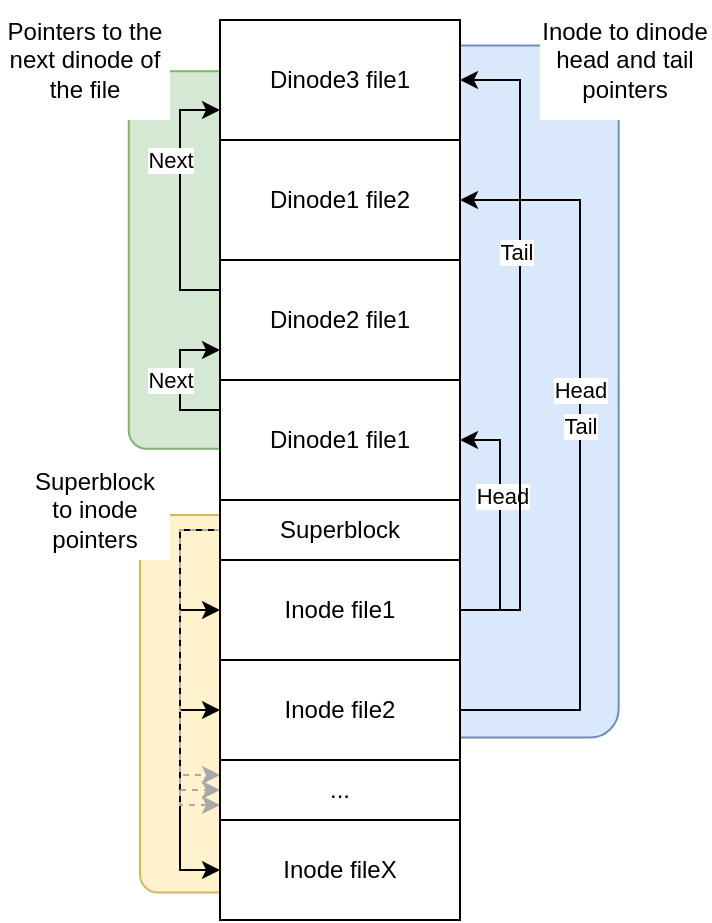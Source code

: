 <mxfile version="14.9.0" type="device"><diagram id="-PbNVYTVZfS86Vn_2bpD" name="Page-1"><mxGraphModel dx="1422" dy="732" grid="1" gridSize="10" guides="1" tooltips="1" connect="1" arrows="1" fold="1" page="1" pageScale="1" pageWidth="850" pageHeight="1100" math="0" shadow="0"><root><mxCell id="0"/><mxCell id="1" parent="0"/><mxCell id="5hZcc66woEcmbO8g4v6T-35" value="" style="rounded=1;whiteSpace=wrap;html=1;rotation=90;fillColor=#d5e8d4;strokeColor=#82b366;" vertex="1" parent="1"><mxGeometry x="380" y="260" width="188.75" height="60" as="geometry"/></mxCell><mxCell id="5hZcc66woEcmbO8g4v6T-23" value="" style="rounded=1;whiteSpace=wrap;html=1;rotation=90;fillColor=#dae8fc;strokeColor=#6c8ebf;" vertex="1" parent="1"><mxGeometry x="468.82" y="308.28" width="346.07" height="94.94" as="geometry"/></mxCell><mxCell id="5hZcc66woEcmbO8g4v6T-18" value="" style="rounded=1;whiteSpace=wrap;html=1;rotation=90;fillColor=#fff2cc;strokeColor=#d6b656;" vertex="1" parent="1"><mxGeometry x="385.63" y="481.88" width="188.75" height="60" as="geometry"/></mxCell><mxCell id="5hZcc66woEcmbO8g4v6T-33" style="edgeStyle=orthogonalEdgeStyle;rounded=0;orthogonalLoop=1;jettySize=auto;html=1;exitX=0;exitY=0.25;exitDx=0;exitDy=0;entryX=0;entryY=0.75;entryDx=0;entryDy=0;strokeColor=#000000;" edge="1" parent="1" source="5hZcc66woEcmbO8g4v6T-1" target="5hZcc66woEcmbO8g4v6T-3"><mxGeometry relative="1" as="geometry"><Array as="points"><mxPoint x="470" y="365"/><mxPoint x="470" y="335"/></Array></mxGeometry></mxCell><mxCell id="5hZcc66woEcmbO8g4v6T-39" value="Next" style="edgeLabel;html=1;align=center;verticalAlign=middle;resizable=0;points=[];" vertex="1" connectable="0" parent="5hZcc66woEcmbO8g4v6T-33"><mxGeometry x="-0.343" relative="1" as="geometry"><mxPoint x="-5" y="-12" as="offset"/></mxGeometry></mxCell><mxCell id="5hZcc66woEcmbO8g4v6T-1" value="Dinode1 file1" style="rounded=0;whiteSpace=wrap;html=1;" vertex="1" parent="1"><mxGeometry x="490" y="350" width="120" height="60" as="geometry"/></mxCell><mxCell id="5hZcc66woEcmbO8g4v6T-2" value="Dinode1 file2" style="rounded=0;whiteSpace=wrap;html=1;" vertex="1" parent="1"><mxGeometry x="490" y="230" width="120" height="60" as="geometry"/></mxCell><mxCell id="5hZcc66woEcmbO8g4v6T-37" style="edgeStyle=orthogonalEdgeStyle;rounded=0;orthogonalLoop=1;jettySize=auto;html=1;exitX=0;exitY=0.25;exitDx=0;exitDy=0;entryX=0;entryY=0.75;entryDx=0;entryDy=0;strokeColor=#000000;" edge="1" parent="1" source="5hZcc66woEcmbO8g4v6T-3" target="5hZcc66woEcmbO8g4v6T-4"><mxGeometry relative="1" as="geometry"/></mxCell><mxCell id="5hZcc66woEcmbO8g4v6T-38" value="Next" style="edgeLabel;html=1;align=center;verticalAlign=middle;resizable=0;points=[];" vertex="1" connectable="0" parent="5hZcc66woEcmbO8g4v6T-37"><mxGeometry x="0.292" y="1" relative="1" as="geometry"><mxPoint x="-4" y="-1" as="offset"/></mxGeometry></mxCell><mxCell id="5hZcc66woEcmbO8g4v6T-3" value="Dinode2 file1" style="rounded=0;whiteSpace=wrap;html=1;" vertex="1" parent="1"><mxGeometry x="490" y="290" width="120" height="60" as="geometry"/></mxCell><mxCell id="5hZcc66woEcmbO8g4v6T-4" value="Dinode3 file1" style="rounded=0;whiteSpace=wrap;html=1;" vertex="1" parent="1"><mxGeometry x="490" y="170" width="120" height="60" as="geometry"/></mxCell><mxCell id="5hZcc66woEcmbO8g4v6T-11" style="edgeStyle=orthogonalEdgeStyle;rounded=0;orthogonalLoop=1;jettySize=auto;html=1;exitX=0;exitY=0.5;exitDx=0;exitDy=0;entryX=0;entryY=0.5;entryDx=0;entryDy=0;" edge="1" parent="1" source="5hZcc66woEcmbO8g4v6T-5" target="5hZcc66woEcmbO8g4v6T-7"><mxGeometry relative="1" as="geometry"/></mxCell><mxCell id="5hZcc66woEcmbO8g4v6T-12" style="edgeStyle=orthogonalEdgeStyle;rounded=0;orthogonalLoop=1;jettySize=auto;html=1;exitX=0;exitY=0.5;exitDx=0;exitDy=0;entryX=0;entryY=0.5;entryDx=0;entryDy=0;" edge="1" parent="1" source="5hZcc66woEcmbO8g4v6T-5" target="5hZcc66woEcmbO8g4v6T-8"><mxGeometry relative="1" as="geometry"/></mxCell><mxCell id="5hZcc66woEcmbO8g4v6T-13" style="edgeStyle=orthogonalEdgeStyle;rounded=0;orthogonalLoop=1;jettySize=auto;html=1;exitX=0;exitY=0.5;exitDx=0;exitDy=0;entryX=0;entryY=0.5;entryDx=0;entryDy=0;" edge="1" parent="1" source="5hZcc66woEcmbO8g4v6T-5" target="5hZcc66woEcmbO8g4v6T-9"><mxGeometry relative="1" as="geometry"/></mxCell><mxCell id="5hZcc66woEcmbO8g4v6T-14" style="edgeStyle=orthogonalEdgeStyle;rounded=0;orthogonalLoop=1;jettySize=auto;html=1;exitX=0;exitY=0.5;exitDx=0;exitDy=0;entryX=0;entryY=0.25;entryDx=0;entryDy=0;strokeColor=#A8A8A8;dashed=1;" edge="1" parent="1" source="5hZcc66woEcmbO8g4v6T-5" target="5hZcc66woEcmbO8g4v6T-10"><mxGeometry relative="1" as="geometry"/></mxCell><mxCell id="5hZcc66woEcmbO8g4v6T-15" style="edgeStyle=orthogonalEdgeStyle;rounded=0;orthogonalLoop=1;jettySize=auto;html=1;exitX=0;exitY=0.5;exitDx=0;exitDy=0;entryX=0;entryY=0.5;entryDx=0;entryDy=0;dashed=1;strokeColor=#A8A8A8;" edge="1" parent="1" source="5hZcc66woEcmbO8g4v6T-5" target="5hZcc66woEcmbO8g4v6T-10"><mxGeometry relative="1" as="geometry"/></mxCell><mxCell id="5hZcc66woEcmbO8g4v6T-16" style="edgeStyle=orthogonalEdgeStyle;rounded=0;orthogonalLoop=1;jettySize=auto;html=1;exitX=0;exitY=0.5;exitDx=0;exitDy=0;entryX=0;entryY=0.75;entryDx=0;entryDy=0;dashed=1;strokeColor=#A8A8A8;" edge="1" parent="1" source="5hZcc66woEcmbO8g4v6T-5" target="5hZcc66woEcmbO8g4v6T-10"><mxGeometry relative="1" as="geometry"/></mxCell><mxCell id="5hZcc66woEcmbO8g4v6T-5" value="Superblock" style="rounded=0;whiteSpace=wrap;html=1;" vertex="1" parent="1"><mxGeometry x="490" y="410" width="120" height="30" as="geometry"/></mxCell><mxCell id="5hZcc66woEcmbO8g4v6T-20" style="edgeStyle=orthogonalEdgeStyle;rounded=0;orthogonalLoop=1;jettySize=auto;html=1;exitX=1;exitY=0.5;exitDx=0;exitDy=0;entryX=1;entryY=0.5;entryDx=0;entryDy=0;" edge="1" parent="1" source="5hZcc66woEcmbO8g4v6T-7" target="5hZcc66woEcmbO8g4v6T-1"><mxGeometry relative="1" as="geometry"><Array as="points"><mxPoint x="630" y="465"/><mxPoint x="630" y="380"/></Array></mxGeometry></mxCell><mxCell id="5hZcc66woEcmbO8g4v6T-29" value="Head" style="edgeLabel;html=1;align=center;verticalAlign=middle;resizable=0;points=[];" vertex="1" connectable="0" parent="5hZcc66woEcmbO8g4v6T-20"><mxGeometry x="0.232" y="-1" relative="1" as="geometry"><mxPoint as="offset"/></mxGeometry></mxCell><mxCell id="5hZcc66woEcmbO8g4v6T-7" value="Inode file1" style="rounded=0;whiteSpace=wrap;html=1;" vertex="1" parent="1"><mxGeometry x="490" y="440" width="120" height="50" as="geometry"/></mxCell><mxCell id="5hZcc66woEcmbO8g4v6T-21" style="edgeStyle=orthogonalEdgeStyle;rounded=0;orthogonalLoop=1;jettySize=auto;html=1;exitX=1;exitY=0.5;exitDx=0;exitDy=0;entryX=1;entryY=0.5;entryDx=0;entryDy=0;strokeColor=#000000;" edge="1" parent="1" source="5hZcc66woEcmbO8g4v6T-8" target="5hZcc66woEcmbO8g4v6T-2"><mxGeometry relative="1" as="geometry"><Array as="points"><mxPoint x="670" y="515"/><mxPoint x="670" y="260"/></Array></mxGeometry></mxCell><mxCell id="5hZcc66woEcmbO8g4v6T-30" value="Head" style="edgeLabel;html=1;align=center;verticalAlign=middle;resizable=0;points=[];" vertex="1" connectable="0" parent="5hZcc66woEcmbO8g4v6T-21"><mxGeometry x="0.173" y="-3" relative="1" as="geometry"><mxPoint x="-3" as="offset"/></mxGeometry></mxCell><mxCell id="5hZcc66woEcmbO8g4v6T-31" value="&lt;div&gt;Tail&lt;/div&gt;" style="edgeLabel;html=1;align=center;verticalAlign=middle;resizable=0;points=[];" vertex="1" connectable="0" parent="5hZcc66woEcmbO8g4v6T-21"><mxGeometry x="0.077" y="-2" relative="1" as="geometry"><mxPoint x="-2" as="offset"/></mxGeometry></mxCell><mxCell id="5hZcc66woEcmbO8g4v6T-8" value="Inode file2" style="rounded=0;whiteSpace=wrap;html=1;" vertex="1" parent="1"><mxGeometry x="490" y="490" width="120" height="50" as="geometry"/></mxCell><mxCell id="5hZcc66woEcmbO8g4v6T-9" value="Inode fileX" style="rounded=0;whiteSpace=wrap;html=1;" vertex="1" parent="1"><mxGeometry x="490" y="570" width="120" height="50" as="geometry"/></mxCell><mxCell id="5hZcc66woEcmbO8g4v6T-10" value="..." style="rounded=0;whiteSpace=wrap;html=1;" vertex="1" parent="1"><mxGeometry x="490" y="540" width="120" height="30" as="geometry"/></mxCell><mxCell id="5hZcc66woEcmbO8g4v6T-19" value="&lt;div&gt;Superblock&lt;/div&gt;&lt;div&gt;to inode pointers&lt;br&gt;&lt;/div&gt;" style="text;html=1;strokeColor=none;align=center;verticalAlign=middle;whiteSpace=wrap;rounded=0;fillColor=#ffffff;" vertex="1" parent="1"><mxGeometry x="390" y="390" width="75" height="50" as="geometry"/></mxCell><mxCell id="5hZcc66woEcmbO8g4v6T-22" style="edgeStyle=orthogonalEdgeStyle;rounded=0;orthogonalLoop=1;jettySize=auto;html=1;exitX=1;exitY=0.5;exitDx=0;exitDy=0;entryX=1;entryY=0.5;entryDx=0;entryDy=0;strokeColor=#000000;" edge="1" parent="1" source="5hZcc66woEcmbO8g4v6T-7" target="5hZcc66woEcmbO8g4v6T-4"><mxGeometry relative="1" as="geometry"><Array as="points"><mxPoint x="640" y="465"/><mxPoint x="640" y="200"/></Array></mxGeometry></mxCell><mxCell id="5hZcc66woEcmbO8g4v6T-28" value="Tail" style="edgeLabel;html=1;align=center;verticalAlign=middle;resizable=0;points=[];" vertex="1" connectable="0" parent="5hZcc66woEcmbO8g4v6T-22"><mxGeometry x="0.286" y="2" relative="1" as="geometry"><mxPoint as="offset"/></mxGeometry></mxCell><mxCell id="5hZcc66woEcmbO8g4v6T-32" value="&lt;div&gt;Inode to dinode head and tail pointers&lt;br&gt;&lt;/div&gt;" style="text;html=1;strokeColor=none;align=center;verticalAlign=middle;whiteSpace=wrap;rounded=0;fillColor=#ffffff;" vertex="1" parent="1"><mxGeometry x="650" y="160" width="85" height="60" as="geometry"/></mxCell><mxCell id="5hZcc66woEcmbO8g4v6T-40" value="&lt;div&gt;Pointers to the next dinode of the file&lt;br&gt;&lt;/div&gt;" style="text;html=1;strokeColor=none;align=center;verticalAlign=middle;whiteSpace=wrap;rounded=0;fillColor=#ffffff;" vertex="1" parent="1"><mxGeometry x="380" y="160" width="85" height="60" as="geometry"/></mxCell></root></mxGraphModel></diagram></mxfile>
